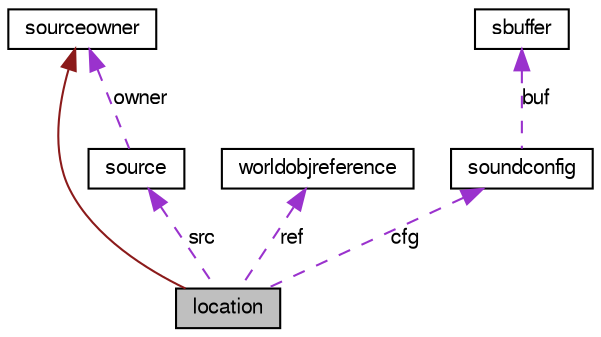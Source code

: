 digraph G
{
  edge [fontname="FreeSans",fontsize="10",labelfontname="FreeSans",labelfontsize="10"];
  node [fontname="FreeSans",fontsize="10",shape=record];
  Node1 [label="location",height=0.2,width=0.4,color="black", fillcolor="grey75", style="filled" fontcolor="black"];
  Node2 -> Node1 [dir=back,color="firebrick4",fontsize="10",style="solid",fontname="FreeSans"];
  Node2 [label="sourceowner",height=0.2,width=0.4,color="black", fillcolor="white", style="filled",URL="$classsourceowner.html"];
  Node3 -> Node1 [dir=back,color="darkorchid3",fontsize="10",style="dashed",label="ref",fontname="FreeSans"];
  Node3 [label="worldobjreference",height=0.2,width=0.4,color="black", fillcolor="white", style="filled",URL="$classworldobjreference.html"];
  Node4 -> Node1 [dir=back,color="darkorchid3",fontsize="10",style="dashed",label="cfg",fontname="FreeSans"];
  Node4 [label="soundconfig",height=0.2,width=0.4,color="black", fillcolor="white", style="filled",URL="$structsoundconfig.html"];
  Node5 -> Node4 [dir=back,color="darkorchid3",fontsize="10",style="dashed",label="buf",fontname="FreeSans"];
  Node5 [label="sbuffer",height=0.2,width=0.4,color="black", fillcolor="white", style="filled",URL="$classsbuffer.html"];
  Node6 -> Node1 [dir=back,color="darkorchid3",fontsize="10",style="dashed",label="src",fontname="FreeSans"];
  Node6 [label="source",height=0.2,width=0.4,color="black", fillcolor="white", style="filled",URL="$classsource.html"];
  Node2 -> Node6 [dir=back,color="darkorchid3",fontsize="10",style="dashed",label="owner",fontname="FreeSans"];
}
